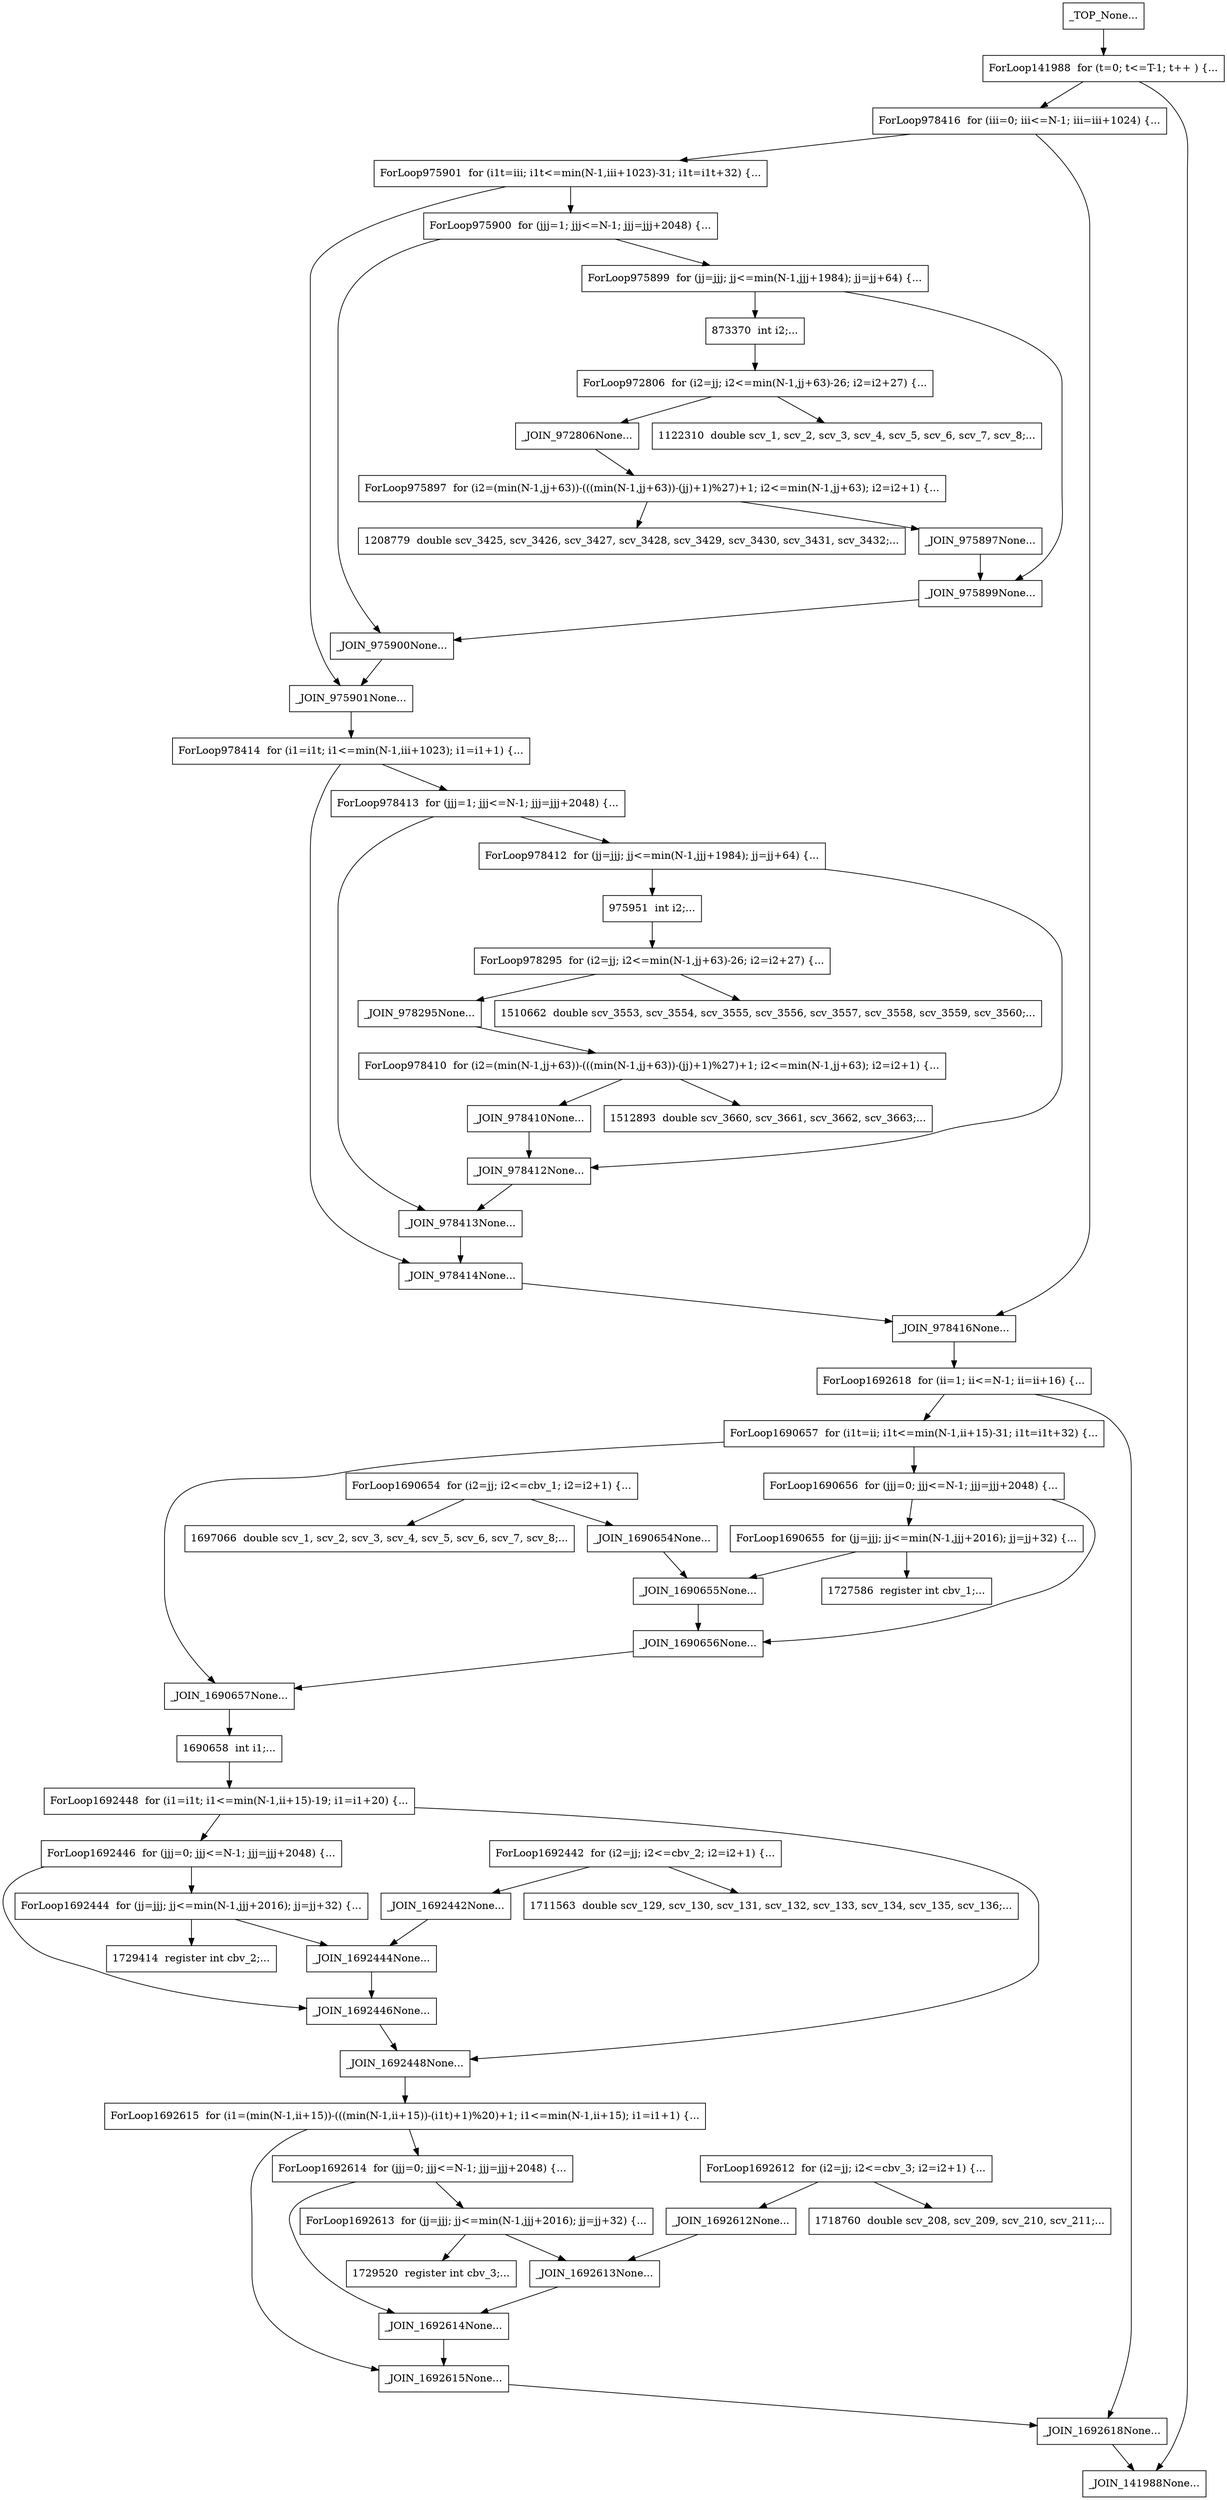 digraph CFG {
	1690658 [label="1690658  int i1;...",shape=box];
	1690658 -> ForLoop1692448;
	ForLoop978410 [label="ForLoop978410  for (i2=(min(N-1,jj+63))-(((min(N-1,jj+63))-(jj)+1)%27)+1; i2<=min(N-1,jj+63); i2=i2+1) {...",shape=box];
	ForLoop978410 -> 1512893;
	ForLoop978410 -> _JOIN_978410;
	ForLoop978413 [label="ForLoop978413  for (jjj=1; jjj<=N-1; jjj=jjj+2048) {...",shape=box];
	ForLoop978413 -> ForLoop978412;
	ForLoop978413 -> _JOIN_978413;
	ForLoop978412 [label="ForLoop978412  for (jj=jjj; jj<=min(N-1,jjj+1984); jj=jj+64) {...",shape=box];
	ForLoop978412 -> 975951;
	ForLoop978412 -> _JOIN_978412;
	ForLoop978414 [label="ForLoop978414  for (i1=i1t; i1<=min(N-1,iii+1023); i1=i1+1) {...",shape=box];
	ForLoop978414 -> ForLoop978413;
	ForLoop978414 -> _JOIN_978414;
	975951 [label="975951  int i2;...",shape=box];
	975951 -> ForLoop978295;
	ForLoop978416 [label="ForLoop978416  for (iii=0; iii<=N-1; iii=iii+1024) {...",shape=box];
	ForLoop978416 -> ForLoop975901;
	ForLoop978416 -> _JOIN_978416;
	ForLoop975900 [label="ForLoop975900  for (jjj=1; jjj<=N-1; jjj=jjj+2048) {...",shape=box];
	ForLoop975900 -> ForLoop975899;
	ForLoop975900 -> _JOIN_975900;
	ForLoop975901 [label="ForLoop975901  for (i1t=iii; i1t<=min(N-1,iii+1023)-31; i1t=i1t+32) {...",shape=box];
	ForLoop975901 -> ForLoop975900;
	ForLoop975901 -> _JOIN_975901;
	ForLoop972806 [label="ForLoop972806  for (i2=jj; i2<=min(N-1,jj+63)-26; i2=i2+27) {...",shape=box];
	ForLoop972806 -> 1122310;
	ForLoop972806 -> _JOIN_972806;
	_JOIN_978412 [label="_JOIN_978412None...",shape=box];
	_JOIN_978412 -> _JOIN_978413;
	_JOIN_978414 [label="_JOIN_978414None...",shape=box];
	_JOIN_978414 -> _JOIN_978416;
	_JOIN_978416 [label="_JOIN_978416None...",shape=box];
	_JOIN_978416 -> ForLoop1692618;
	ForLoop1690654 [label="ForLoop1690654  for (i2=jj; i2<=cbv_1; i2=i2+1) {...",shape=box];
	ForLoop1690654 -> 1697066;
	ForLoop1690654 -> _JOIN_1690654;
	ForLoop1690655 [label="ForLoop1690655  for (jj=jjj; jj<=min(N-1,jjj+2016); jj=jj+32) {...",shape=box];
	ForLoop1690655 -> 1727586;
	ForLoop1690655 -> _JOIN_1690655;
	1512893 [label="1512893  double scv_3660, scv_3661, scv_3662, scv_3663;...",shape=box];
	ForLoop1690657 [label="ForLoop1690657  for (i1t=ii; i1t<=min(N-1,ii+15)-31; i1t=i1t+32) {...",shape=box];
	ForLoop1690657 -> ForLoop1690656;
	ForLoop1690657 -> _JOIN_1690657;
	_JOIN_1692614 [label="_JOIN_1692614None...",shape=box];
	_JOIN_1692614 -> _JOIN_1692615;
	1510662 [label="1510662  double scv_3553, scv_3554, scv_3555, scv_3556, scv_3557, scv_3558, scv_3559, scv_3560;...",shape=box];
	_JOIN_978413 [label="_JOIN_978413None...",shape=box];
	_JOIN_978413 -> _JOIN_978414;
	1122310 [label="1122310  double scv_1, scv_2, scv_3, scv_4, scv_5, scv_6, scv_7, scv_8;...",shape=box];
	1711563 [label="1711563  double scv_129, scv_130, scv_131, scv_132, scv_133, scv_134, scv_135, scv_136;...",shape=box];
	_TOP_ [label="_TOP_None...",shape=box];
	_TOP_ -> ForLoop141988;
	873370 [label="873370  int i2;...",shape=box];
	873370 -> ForLoop972806;
	ForLoop1692448 [label="ForLoop1692448  for (i1=i1t; i1<=min(N-1,ii+15)-19; i1=i1+20) {...",shape=box];
	ForLoop1692448 -> ForLoop1692446;
	ForLoop1692448 -> _JOIN_1692448;
	_JOIN_975899 [label="_JOIN_975899None...",shape=box];
	_JOIN_975899 -> _JOIN_975900;
	_JOIN_1690654 [label="_JOIN_1690654None...",shape=box];
	_JOIN_1690654 -> _JOIN_1690655;
	_JOIN_975897 [label="_JOIN_975897None...",shape=box];
	_JOIN_975897 -> _JOIN_975899;
	_JOIN_1690656 [label="_JOIN_1690656None...",shape=box];
	_JOIN_1690656 -> _JOIN_1690657;
	_JOIN_1690657 [label="_JOIN_1690657None...",shape=box];
	_JOIN_1690657 -> 1690658;
	ForLoop1692446 [label="ForLoop1692446  for (jjj=0; jjj<=N-1; jjj=jjj+2048) {...",shape=box];
	ForLoop1692446 -> ForLoop1692444;
	ForLoop1692446 -> _JOIN_1692446;
	ForLoop1692444 [label="ForLoop1692444  for (jj=jjj; jj<=min(N-1,jjj+2016); jj=jj+32) {...",shape=box];
	ForLoop1692444 -> 1729414;
	ForLoop1692444 -> _JOIN_1692444;
	ForLoop1692442 [label="ForLoop1692442  for (i2=jj; i2<=cbv_2; i2=i2+1) {...",shape=box];
	ForLoop1692442 -> 1711563;
	ForLoop1692442 -> _JOIN_1692442;
	ForLoop975899 [label="ForLoop975899  for (jj=jjj; jj<=min(N-1,jjj+1984); jj=jj+64) {...",shape=box];
	ForLoop975899 -> 873370;
	ForLoop975899 -> _JOIN_975899;
	_JOIN_978410 [label="_JOIN_978410None...",shape=box];
	_JOIN_978410 -> _JOIN_978412;
	1727586 [label="1727586  register int cbv_1;...",shape=box];
	ForLoop975897 [label="ForLoop975897  for (i2=(min(N-1,jj+63))-(((min(N-1,jj+63))-(jj)+1)%27)+1; i2<=min(N-1,jj+63); i2=i2+1) {...",shape=box];
	ForLoop975897 -> 1208779;
	ForLoop975897 -> _JOIN_975897;
	1208779 [label="1208779  double scv_3425, scv_3426, scv_3427, scv_3428, scv_3429, scv_3430, scv_3431, scv_3432;...",shape=box];
	1697066 [label="1697066  double scv_1, scv_2, scv_3, scv_4, scv_5, scv_6, scv_7, scv_8;...",shape=box];
	1729520 [label="1729520  register int cbv_3;...",shape=box];
	ForLoop978295 [label="ForLoop978295  for (i2=jj; i2<=min(N-1,jj+63)-26; i2=i2+27) {...",shape=box];
	ForLoop978295 -> 1510662;
	ForLoop978295 -> _JOIN_978295;
	_JOIN_1692442 [label="_JOIN_1692442None...",shape=box];
	_JOIN_1692442 -> _JOIN_1692444;
	_JOIN_972806 [label="_JOIN_972806None...",shape=box];
	_JOIN_972806 -> ForLoop975897;
	_JOIN_141988 [label="_JOIN_141988None...",shape=box];
	_JOIN_1692618 [label="_JOIN_1692618None...",shape=box];
	_JOIN_1692618 -> _JOIN_141988;
	_JOIN_975900 [label="_JOIN_975900None...",shape=box];
	_JOIN_975900 -> _JOIN_975901;
	_JOIN_975901 [label="_JOIN_975901None...",shape=box];
	_JOIN_975901 -> ForLoop978414;
	_JOIN_1692613 [label="_JOIN_1692613None...",shape=box];
	_JOIN_1692613 -> _JOIN_1692614;
	ForLoop1692614 [label="ForLoop1692614  for (jjj=0; jjj<=N-1; jjj=jjj+2048) {...",shape=box];
	ForLoop1692614 -> ForLoop1692613;
	ForLoop1692614 -> _JOIN_1692614;
	ForLoop1692615 [label="ForLoop1692615  for (i1=(min(N-1,ii+15))-(((min(N-1,ii+15))-(i1t)+1)%20)+1; i1<=min(N-1,ii+15); i1=i1+1) {...",shape=box];
	ForLoop1692615 -> ForLoop1692614;
	ForLoop1692615 -> _JOIN_1692615;
	ForLoop1692612 [label="ForLoop1692612  for (i2=jj; i2<=cbv_3; i2=i2+1) {...",shape=box];
	ForLoop1692612 -> 1718760;
	ForLoop1692612 -> _JOIN_1692612;
	ForLoop1692613 [label="ForLoop1692613  for (jj=jjj; jj<=min(N-1,jjj+2016); jj=jj+32) {...",shape=box];
	ForLoop1692613 -> 1729520;
	ForLoop1692613 -> _JOIN_1692613;
	_JOIN_1692448 [label="_JOIN_1692448None...",shape=box];
	_JOIN_1692448 -> ForLoop1692615;
	_JOIN_1692612 [label="_JOIN_1692612None...",shape=box];
	_JOIN_1692612 -> _JOIN_1692613;
	_JOIN_1692446 [label="_JOIN_1692446None...",shape=box];
	_JOIN_1692446 -> _JOIN_1692448;
	_JOIN_1692444 [label="_JOIN_1692444None...",shape=box];
	_JOIN_1692444 -> _JOIN_1692446;
	ForLoop1690656 [label="ForLoop1690656  for (jjj=0; jjj<=N-1; jjj=jjj+2048) {...",shape=box];
	ForLoop1690656 -> ForLoop1690655;
	ForLoop1690656 -> _JOIN_1690656;
	ForLoop1692618 [label="ForLoop1692618  for (ii=1; ii<=N-1; ii=ii+16) {...",shape=box];
	ForLoop1692618 -> ForLoop1690657;
	ForLoop1692618 -> _JOIN_1692618;
	_JOIN_1692615 [label="_JOIN_1692615None...",shape=box];
	_JOIN_1692615 -> _JOIN_1692618;
	1729414 [label="1729414  register int cbv_2;...",shape=box];
	_JOIN_1690655 [label="_JOIN_1690655None...",shape=box];
	_JOIN_1690655 -> _JOIN_1690656;
	_JOIN_978295 [label="_JOIN_978295None...",shape=box];
	_JOIN_978295 -> ForLoop978410;
	1718760 [label="1718760  double scv_208, scv_209, scv_210, scv_211;...",shape=box];
	ForLoop141988 [label="ForLoop141988  for (t=0; t<=T-1; t++ ) {...",shape=box];
	ForLoop141988 -> ForLoop978416;
	ForLoop141988 -> _JOIN_141988;

}
